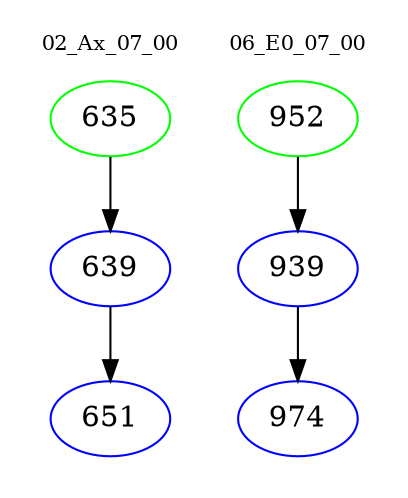 digraph{
subgraph cluster_0 {
color = white
label = "02_Ax_07_00";
fontsize=10;
T0_635 [label="635", color="green"]
T0_635 -> T0_639 [color="black"]
T0_639 [label="639", color="blue"]
T0_639 -> T0_651 [color="black"]
T0_651 [label="651", color="blue"]
}
subgraph cluster_1 {
color = white
label = "06_E0_07_00";
fontsize=10;
T1_952 [label="952", color="green"]
T1_952 -> T1_939 [color="black"]
T1_939 [label="939", color="blue"]
T1_939 -> T1_974 [color="black"]
T1_974 [label="974", color="blue"]
}
}
